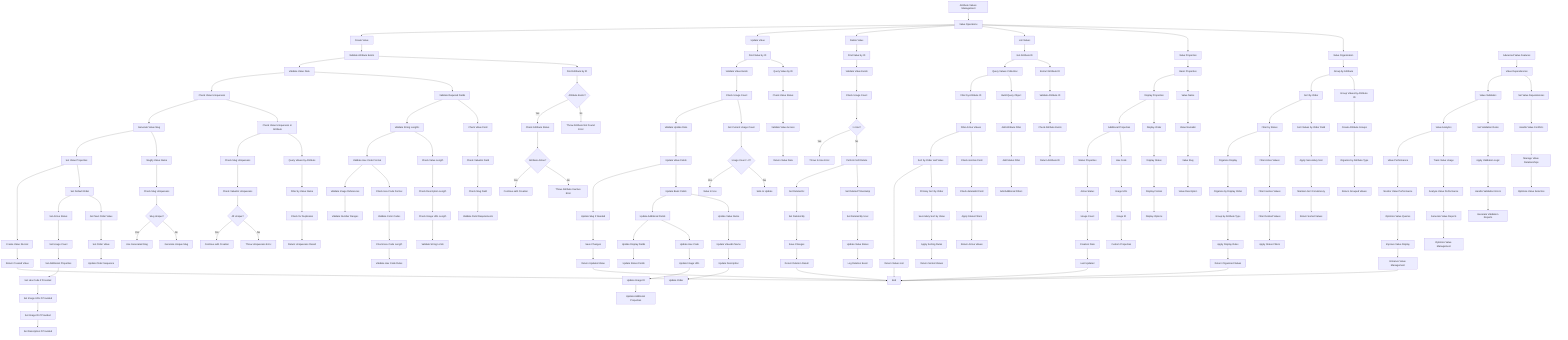 %% Attribute Values Management and Advanced Features
%% View at https://mermaid.live
flowchart TD
  A[Attribute Values Management] --> B[Value Operations]
  
  %% Value Operations
  B --> C[Create Value]
  B --> D[Update Value]
  B --> E[Delete Value]
  B --> F[List Values]
  B --> G[Value Properties]
  B --> H[Value Organization]
  
  %% Create Value
  C --> C1[Validate Attribute Exists]
  C1 --> C2[Validate Value Data]
  C2 --> C3[Check Value Uniqueness]
  C3 --> C4[Generate Value Slug]
  C4 --> C5[Set Value Properties]
  C5 --> C6[Create Value Record]
  C6 --> C7[Return Created Value]
  
  %% Validate Attribute Exists
  C1 --> C1A[Find Attribute by ID]
  C1A --> C1B{Attribute Exists?}
  C1B -->|Yes| C1C[Check Attribute Status]
  C1B -->|No| C1D[Throw Attribute Not Found Error]
  C1C --> C1E{Attribute Active?}
  C1E -->|Yes| C1F[Continue with Creation]
  C1E -->|No| C1G[Throw Attribute Inactive Error]
  
  %% Validate Value Data
  C2 --> C2A[Validate Required Fields]
  C2A --> C2B[Validate String Lengths]
  C2B --> C2C[Validate Hex Code Format]
  C2C --> C2D[Validate Image References]
  C2D --> C2E[Validate Number Ranges]
  
  %% Validate Required Fields
  C2A --> C2A1[Check Value Field]
  C2A1 --> C2A2[Check ValueEn Field]
  C2A2 --> C2A3[Check Slug Field]
  C2A3 --> C2A4[Validate Field Requirements]
  
  %% Validate String Lengths
  C2B --> C2B1[Check Value Length]
  C2B1 --> C2B2[Check Description Length]
  C2B2 --> C2B3[Check Image URL Length]
  C2B3 --> C2B4[Validate String Limits]
  
  %% Validate Hex Code Format
  C2C --> C2C1[Check Hex Code Format]
  C2C1 --> C2C2[Validate Color Codes]
  C2C2 --> C2C3[Check Hex Code Length]
  C2C3 --> C2C4[Validate Hex Code Rules]
  
  %% Check Value Uniqueness
  C3 --> C3A[Check Value Uniqueness in Attribute]
  C3A --> C3B[Check Slug Uniqueness]
  C3B --> C3C[Check ValueEn Uniqueness]
  C3C --> C3D{All Unique?}
  C3D -->|Yes| C3E[Continue with Creation]
  C3D -->|No| C3F[Throw Uniqueness Error]
  
  %% Check Value Uniqueness in Attribute
  C3A --> C3A1[Query Values by Attribute]
  C3A1 --> C3A2[Filter by Value Name]
  C3A2 --> C3A3[Check for Duplicates]
  C3A3 --> C3A4[Return Uniqueness Result]
  
  %% Generate Value Slug
  C4 --> C4A[Slugify Value Name]
  C4A --> C4B[Check Slug Uniqueness]
  C4B --> C4C{Slug Unique?}
  C4C -->|Yes| C4D[Use Generated Slug]
  C4C -->|No| C4E[Generate Unique Slug]
  
  %% Set Value Properties
  C5 --> C5A[Set Default Order]
  C5A --> C5B[Set Active Status]
  C5B --> C5C[Set Usage Count]
  C5C --> C5D[Set Additional Properties]
  
  %% Set Default Order
  C5A --> C5A1[Get Next Order Value]
  C5A1 --> C5A2[Set Order Value]
  C5A2 --> C5A3[Update Order Sequence]
  
  %% Set Additional Properties
  C5D --> C5D1[Set Hex Code if Provided]
  C5D1 --> C5D2[Set Image URL if Provided]
  C5D2 --> C5D3[Set Image ID if Provided]
  C5D3 --> C5D4[Set Description if Provided]
  
  %% Update Value
  D --> D1[Find Value by ID]
  D1 --> D2[Validate Value Exists]
  D2 --> D3[Check Usage Count]
  D3 --> D4[Validate Update Data]
  D4 --> D5[Update Value Fields]
  D5 --> D6[Update Slug if Needed]
  D6 --> D7[Save Changes]
  D7 --> D8[Return Updated Value]
  
  %% Find Value by ID
  D1 --> D1A[Query Value by ID]
  D1A --> D1B[Check Value Status]
  D1B --> D1C[Validate Value Access]
  D1C --> D1D[Return Value Data]
  
  %% Check Usage Count
  D3 --> D3A[Get Current Usage Count]
  D3A --> D3B{Usage Count > 0?}
  D3B -->|Yes| D3C[Value In Use]
  D3B -->|No| D3D[Safe to Update]
  
  %% Update Value Fields
  D5 --> D5A[Update Basic Fields]
  D5A --> D5B[Update Additional Fields]
  D5B --> D5C[Update Display Fields]
  D5C --> D5D[Update Status Fields]
  
  %% Update Basic Fields
  D5A --> D5A1[Update Value Name]
  D5A1 --> D5A2[Update ValueEn Name]
  D5A2 --> D5A3[Update Description]
  D5A3 --> D5A4[Update Order]
  
  %% Update Additional Fields
  D5B --> D5B1[Update Hex Code]
  D5B1 --> D5B2[Update Image URL]
  D5B2 --> D5B3[Update Image ID]
  D5B3 --> D5B4[Update Additional Properties]
  
  %% Delete Value
  E --> E1[Find Value by ID]
  E1 --> E2[Validate Value Exists]
  E2 --> E3[Check Usage Count]
  E3 --> E4{In Use?}
  E4 -->|Yes| E5[Throw In Use Error]
  E4 -->|No| E6[Perform Soft Delete]
  E6 --> E7[Set Deleted At]
  E7 --> E8[Set Deleted By]
  E8 --> E9[Save Changes]
  E9 --> E10[Return Deletion Result]
  
  %% Perform Soft Delete
  E6 --> E6A[Set Deleted Timestamp]
  E6A --> E6B[Set Deleted By User]
  E6B --> E6C[Update Value Status]
  E6C --> E6D[Log Deletion Event]
  
  %% List Values
  F --> F1[Get Attribute ID]
  F1 --> F2[Query Values Collection]
  F2 --> F3[Filter by Attribute ID]
  F3 --> F4[Filter Active Values]
  F4 --> F5[Sort by Order and Value]
  F5 --> F6[Return Values List]
  
  %% Get Attribute ID
  F1 --> F1A[Extract Attribute ID]
  F1A --> F1B[Validate Attribute ID]
  F1B --> F1C[Check Attribute Exists]
  F1C --> F1D[Return Attribute ID]
  
  %% Query Values Collection
  F2 --> F2A[Build Query Object]
  F2A --> F2B[Add Attribute Filter]
  F2B --> F2C[Add Status Filter]
  F2C --> F2D[Add Additional Filters]
  
  %% Filter Active Values
  F4 --> F4A[Check isActive Field]
  F4A --> F4B[Check deletedAt Field]
  F4B --> F4C[Apply Status Filters]
  F4C --> F4D[Return Active Values]
  
  %% Sort by Order and Value
  F5 --> F5A[Primary Sort by Order]
  F5A --> F5B[Secondary Sort by Value]
  F5B --> F5C[Apply Sorting Rules]
  F5C --> F5D[Return Sorted Values]
  
  %% Value Properties
  G --> G1[Basic Properties]
  G1 --> G2[Display Properties]
  G2 --> G3[Additional Properties]
  G3 --> G4[Status Properties]
  
  %% Basic Properties
  G1 --> G1A[Value Name]
  G1A --> G1B[Value NameEn]
  G1B --> G1C[Value Slug]
  G1C --> G1D[Value Description]
  
  %% Display Properties
  G2 --> G2A[Display Order]
  G2A --> G2B[Display Status]
  G2B --> G2C[Display Format]
  G2C --> G2D[Display Options]
  
  %% Additional Properties
  G3 --> G3A[Hex Code]
  G3A --> G3B[Image URL]
  G3B --> G3C[Image ID]
  G3C --> G3D[Custom Properties]
  
  %% Status Properties
  G4 --> G4A[Active Status]
  G4A --> G4B[Usage Count]
  G4B --> G4C[Creation Date]
  G4C --> G4D[Last Updated]
  
  %% Value Organization
  H --> H1[Group by Attribute]
  H1 --> H2[Sort by Order]
  H2 --> H3[Filter by Status]
  H3 --> H4[Organize Display]
  
  %% Group by Attribute
  H1 --> H1A[Group Values by Attribute ID]
  H1A --> H1B[Create Attribute Groups]
  H1B --> H1C[Organize by Attribute Type]
  H1C --> H1D[Return Grouped Values]
  
  %% Sort by Order
  H2 --> H2A[Sort Values by Order Field]
  H2A --> H2B[Apply Secondary Sort]
  H2B --> H2C[Maintain Sort Consistency]
  H2C --> H2D[Return Sorted Values]
  
  %% Filter by Status
  H3 --> H3A[Filter Active Values]
  H3A --> H3B[Filter Inactive Values]
  H3B --> H3C[Filter Deleted Values]
  H3C --> H3D[Apply Status Filters]
  
  %% Organize Display
  H4 --> H4A[Organize by Display Order]
  H4A --> H4B[Group by Attribute Type]
  H4B --> H4C[Apply Display Rules]
  H4C --> H4D[Return Organized Values]
  
  %% Advanced Value Features
  I[Advanced Value Features] --> I1[Value Dependencies]
  I1 --> I2[Value Validation]
  I2 --> I3[Value Analytics]
  I3 --> I4[Value Performance]
  
  %% Value Dependencies
  I1 --> I1A[Set Value Dependencies]
  I1A --> I1B[Handle Value Conflicts]
  I1B --> I1C[Manage Value Relationships]
  I1C --> I1D[Optimize Value Selection]
  
  %% Value Validation
  I2 --> I2A[Set Validation Rules]
  I2A --> I2B[Apply Validation Logic]
  I2B --> I2C[Handle Validation Errors]
  I2C --> I2D[Generate Validation Reports]
  
  %% Value Analytics
  I3 --> I3A[Track Value Usage]
  I3A --> I3B[Analyze Value Performance]
  I3B --> I3C[Generate Value Reports]
  I3C --> I3D[Optimize Value Management]
  
  %% Value Performance
  I4 --> I4A[Monitor Value Performance]
  I4A --> I4B[Optimize Value Queries]
  I4B --> I4C[Improve Value Display]
  I4C --> I4D[Enhance Value Management]
  
  %% End points
  C7 --> Z[End]
  D8 --> Z
  E10 --> Z
  F6 --> Z
  G4D --> Z
  H4D --> Z
  I4D --> Z